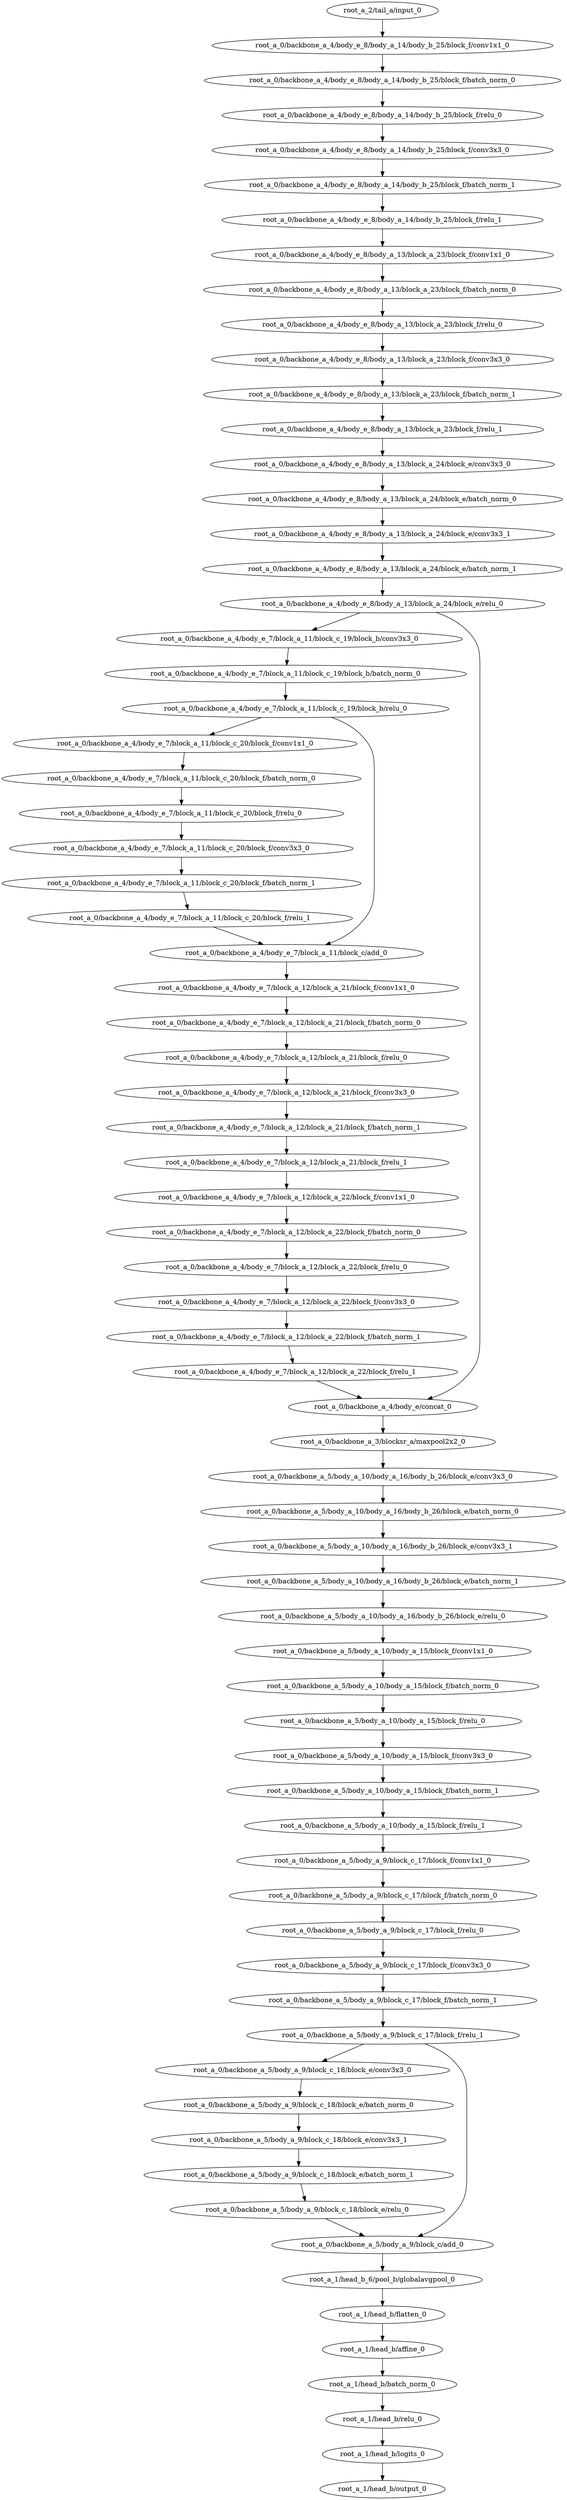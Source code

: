 digraph root_a {
	"root_a_2/tail_a/input_0"
	"root_a_0/backbone_a_4/body_e_8/body_a_14/body_b_25/block_f/conv1x1_0"
	"root_a_0/backbone_a_4/body_e_8/body_a_14/body_b_25/block_f/batch_norm_0"
	"root_a_0/backbone_a_4/body_e_8/body_a_14/body_b_25/block_f/relu_0"
	"root_a_0/backbone_a_4/body_e_8/body_a_14/body_b_25/block_f/conv3x3_0"
	"root_a_0/backbone_a_4/body_e_8/body_a_14/body_b_25/block_f/batch_norm_1"
	"root_a_0/backbone_a_4/body_e_8/body_a_14/body_b_25/block_f/relu_1"
	"root_a_0/backbone_a_4/body_e_8/body_a_13/block_a_23/block_f/conv1x1_0"
	"root_a_0/backbone_a_4/body_e_8/body_a_13/block_a_23/block_f/batch_norm_0"
	"root_a_0/backbone_a_4/body_e_8/body_a_13/block_a_23/block_f/relu_0"
	"root_a_0/backbone_a_4/body_e_8/body_a_13/block_a_23/block_f/conv3x3_0"
	"root_a_0/backbone_a_4/body_e_8/body_a_13/block_a_23/block_f/batch_norm_1"
	"root_a_0/backbone_a_4/body_e_8/body_a_13/block_a_23/block_f/relu_1"
	"root_a_0/backbone_a_4/body_e_8/body_a_13/block_a_24/block_e/conv3x3_0"
	"root_a_0/backbone_a_4/body_e_8/body_a_13/block_a_24/block_e/batch_norm_0"
	"root_a_0/backbone_a_4/body_e_8/body_a_13/block_a_24/block_e/conv3x3_1"
	"root_a_0/backbone_a_4/body_e_8/body_a_13/block_a_24/block_e/batch_norm_1"
	"root_a_0/backbone_a_4/body_e_8/body_a_13/block_a_24/block_e/relu_0"
	"root_a_0/backbone_a_4/body_e_7/block_a_11/block_c_19/block_b/conv3x3_0"
	"root_a_0/backbone_a_4/body_e_7/block_a_11/block_c_19/block_b/batch_norm_0"
	"root_a_0/backbone_a_4/body_e_7/block_a_11/block_c_19/block_b/relu_0"
	"root_a_0/backbone_a_4/body_e_7/block_a_11/block_c_20/block_f/conv1x1_0"
	"root_a_0/backbone_a_4/body_e_7/block_a_11/block_c_20/block_f/batch_norm_0"
	"root_a_0/backbone_a_4/body_e_7/block_a_11/block_c_20/block_f/relu_0"
	"root_a_0/backbone_a_4/body_e_7/block_a_11/block_c_20/block_f/conv3x3_0"
	"root_a_0/backbone_a_4/body_e_7/block_a_11/block_c_20/block_f/batch_norm_1"
	"root_a_0/backbone_a_4/body_e_7/block_a_11/block_c_20/block_f/relu_1"
	"root_a_0/backbone_a_4/body_e_7/block_a_11/block_c/add_0"
	"root_a_0/backbone_a_4/body_e_7/block_a_12/block_a_21/block_f/conv1x1_0"
	"root_a_0/backbone_a_4/body_e_7/block_a_12/block_a_21/block_f/batch_norm_0"
	"root_a_0/backbone_a_4/body_e_7/block_a_12/block_a_21/block_f/relu_0"
	"root_a_0/backbone_a_4/body_e_7/block_a_12/block_a_21/block_f/conv3x3_0"
	"root_a_0/backbone_a_4/body_e_7/block_a_12/block_a_21/block_f/batch_norm_1"
	"root_a_0/backbone_a_4/body_e_7/block_a_12/block_a_21/block_f/relu_1"
	"root_a_0/backbone_a_4/body_e_7/block_a_12/block_a_22/block_f/conv1x1_0"
	"root_a_0/backbone_a_4/body_e_7/block_a_12/block_a_22/block_f/batch_norm_0"
	"root_a_0/backbone_a_4/body_e_7/block_a_12/block_a_22/block_f/relu_0"
	"root_a_0/backbone_a_4/body_e_7/block_a_12/block_a_22/block_f/conv3x3_0"
	"root_a_0/backbone_a_4/body_e_7/block_a_12/block_a_22/block_f/batch_norm_1"
	"root_a_0/backbone_a_4/body_e_7/block_a_12/block_a_22/block_f/relu_1"
	"root_a_0/backbone_a_4/body_e/concat_0"
	"root_a_0/backbone_a_3/blocksr_a/maxpool2x2_0"
	"root_a_0/backbone_a_5/body_a_10/body_a_16/body_b_26/block_e/conv3x3_0"
	"root_a_0/backbone_a_5/body_a_10/body_a_16/body_b_26/block_e/batch_norm_0"
	"root_a_0/backbone_a_5/body_a_10/body_a_16/body_b_26/block_e/conv3x3_1"
	"root_a_0/backbone_a_5/body_a_10/body_a_16/body_b_26/block_e/batch_norm_1"
	"root_a_0/backbone_a_5/body_a_10/body_a_16/body_b_26/block_e/relu_0"
	"root_a_0/backbone_a_5/body_a_10/body_a_15/block_f/conv1x1_0"
	"root_a_0/backbone_a_5/body_a_10/body_a_15/block_f/batch_norm_0"
	"root_a_0/backbone_a_5/body_a_10/body_a_15/block_f/relu_0"
	"root_a_0/backbone_a_5/body_a_10/body_a_15/block_f/conv3x3_0"
	"root_a_0/backbone_a_5/body_a_10/body_a_15/block_f/batch_norm_1"
	"root_a_0/backbone_a_5/body_a_10/body_a_15/block_f/relu_1"
	"root_a_0/backbone_a_5/body_a_9/block_c_17/block_f/conv1x1_0"
	"root_a_0/backbone_a_5/body_a_9/block_c_17/block_f/batch_norm_0"
	"root_a_0/backbone_a_5/body_a_9/block_c_17/block_f/relu_0"
	"root_a_0/backbone_a_5/body_a_9/block_c_17/block_f/conv3x3_0"
	"root_a_0/backbone_a_5/body_a_9/block_c_17/block_f/batch_norm_1"
	"root_a_0/backbone_a_5/body_a_9/block_c_17/block_f/relu_1"
	"root_a_0/backbone_a_5/body_a_9/block_c_18/block_e/conv3x3_0"
	"root_a_0/backbone_a_5/body_a_9/block_c_18/block_e/batch_norm_0"
	"root_a_0/backbone_a_5/body_a_9/block_c_18/block_e/conv3x3_1"
	"root_a_0/backbone_a_5/body_a_9/block_c_18/block_e/batch_norm_1"
	"root_a_0/backbone_a_5/body_a_9/block_c_18/block_e/relu_0"
	"root_a_0/backbone_a_5/body_a_9/block_c/add_0"
	"root_a_1/head_b_6/pool_b/globalavgpool_0"
	"root_a_1/head_b/flatten_0"
	"root_a_1/head_b/affine_0"
	"root_a_1/head_b/batch_norm_0"
	"root_a_1/head_b/relu_0"
	"root_a_1/head_b/logits_0"
	"root_a_1/head_b/output_0"

	"root_a_2/tail_a/input_0" -> "root_a_0/backbone_a_4/body_e_8/body_a_14/body_b_25/block_f/conv1x1_0"
	"root_a_0/backbone_a_4/body_e_8/body_a_14/body_b_25/block_f/conv1x1_0" -> "root_a_0/backbone_a_4/body_e_8/body_a_14/body_b_25/block_f/batch_norm_0"
	"root_a_0/backbone_a_4/body_e_8/body_a_14/body_b_25/block_f/batch_norm_0" -> "root_a_0/backbone_a_4/body_e_8/body_a_14/body_b_25/block_f/relu_0"
	"root_a_0/backbone_a_4/body_e_8/body_a_14/body_b_25/block_f/relu_0" -> "root_a_0/backbone_a_4/body_e_8/body_a_14/body_b_25/block_f/conv3x3_0"
	"root_a_0/backbone_a_4/body_e_8/body_a_14/body_b_25/block_f/conv3x3_0" -> "root_a_0/backbone_a_4/body_e_8/body_a_14/body_b_25/block_f/batch_norm_1"
	"root_a_0/backbone_a_4/body_e_8/body_a_14/body_b_25/block_f/batch_norm_1" -> "root_a_0/backbone_a_4/body_e_8/body_a_14/body_b_25/block_f/relu_1"
	"root_a_0/backbone_a_4/body_e_8/body_a_14/body_b_25/block_f/relu_1" -> "root_a_0/backbone_a_4/body_e_8/body_a_13/block_a_23/block_f/conv1x1_0"
	"root_a_0/backbone_a_4/body_e_8/body_a_13/block_a_23/block_f/conv1x1_0" -> "root_a_0/backbone_a_4/body_e_8/body_a_13/block_a_23/block_f/batch_norm_0"
	"root_a_0/backbone_a_4/body_e_8/body_a_13/block_a_23/block_f/batch_norm_0" -> "root_a_0/backbone_a_4/body_e_8/body_a_13/block_a_23/block_f/relu_0"
	"root_a_0/backbone_a_4/body_e_8/body_a_13/block_a_23/block_f/relu_0" -> "root_a_0/backbone_a_4/body_e_8/body_a_13/block_a_23/block_f/conv3x3_0"
	"root_a_0/backbone_a_4/body_e_8/body_a_13/block_a_23/block_f/conv3x3_0" -> "root_a_0/backbone_a_4/body_e_8/body_a_13/block_a_23/block_f/batch_norm_1"
	"root_a_0/backbone_a_4/body_e_8/body_a_13/block_a_23/block_f/batch_norm_1" -> "root_a_0/backbone_a_4/body_e_8/body_a_13/block_a_23/block_f/relu_1"
	"root_a_0/backbone_a_4/body_e_8/body_a_13/block_a_23/block_f/relu_1" -> "root_a_0/backbone_a_4/body_e_8/body_a_13/block_a_24/block_e/conv3x3_0"
	"root_a_0/backbone_a_4/body_e_8/body_a_13/block_a_24/block_e/conv3x3_0" -> "root_a_0/backbone_a_4/body_e_8/body_a_13/block_a_24/block_e/batch_norm_0"
	"root_a_0/backbone_a_4/body_e_8/body_a_13/block_a_24/block_e/batch_norm_0" -> "root_a_0/backbone_a_4/body_e_8/body_a_13/block_a_24/block_e/conv3x3_1"
	"root_a_0/backbone_a_4/body_e_8/body_a_13/block_a_24/block_e/conv3x3_1" -> "root_a_0/backbone_a_4/body_e_8/body_a_13/block_a_24/block_e/batch_norm_1"
	"root_a_0/backbone_a_4/body_e_8/body_a_13/block_a_24/block_e/batch_norm_1" -> "root_a_0/backbone_a_4/body_e_8/body_a_13/block_a_24/block_e/relu_0"
	"root_a_0/backbone_a_4/body_e_8/body_a_13/block_a_24/block_e/relu_0" -> "root_a_0/backbone_a_4/body_e_7/block_a_11/block_c_19/block_b/conv3x3_0"
	"root_a_0/backbone_a_4/body_e_7/block_a_11/block_c_19/block_b/conv3x3_0" -> "root_a_0/backbone_a_4/body_e_7/block_a_11/block_c_19/block_b/batch_norm_0"
	"root_a_0/backbone_a_4/body_e_7/block_a_11/block_c_19/block_b/batch_norm_0" -> "root_a_0/backbone_a_4/body_e_7/block_a_11/block_c_19/block_b/relu_0"
	"root_a_0/backbone_a_4/body_e_7/block_a_11/block_c_19/block_b/relu_0" -> "root_a_0/backbone_a_4/body_e_7/block_a_11/block_c_20/block_f/conv1x1_0"
	"root_a_0/backbone_a_4/body_e_7/block_a_11/block_c_20/block_f/conv1x1_0" -> "root_a_0/backbone_a_4/body_e_7/block_a_11/block_c_20/block_f/batch_norm_0"
	"root_a_0/backbone_a_4/body_e_7/block_a_11/block_c_20/block_f/batch_norm_0" -> "root_a_0/backbone_a_4/body_e_7/block_a_11/block_c_20/block_f/relu_0"
	"root_a_0/backbone_a_4/body_e_7/block_a_11/block_c_20/block_f/relu_0" -> "root_a_0/backbone_a_4/body_e_7/block_a_11/block_c_20/block_f/conv3x3_0"
	"root_a_0/backbone_a_4/body_e_7/block_a_11/block_c_20/block_f/conv3x3_0" -> "root_a_0/backbone_a_4/body_e_7/block_a_11/block_c_20/block_f/batch_norm_1"
	"root_a_0/backbone_a_4/body_e_7/block_a_11/block_c_20/block_f/batch_norm_1" -> "root_a_0/backbone_a_4/body_e_7/block_a_11/block_c_20/block_f/relu_1"
	"root_a_0/backbone_a_4/body_e_7/block_a_11/block_c_20/block_f/relu_1" -> "root_a_0/backbone_a_4/body_e_7/block_a_11/block_c/add_0"
	"root_a_0/backbone_a_4/body_e_7/block_a_11/block_c_19/block_b/relu_0" -> "root_a_0/backbone_a_4/body_e_7/block_a_11/block_c/add_0"
	"root_a_0/backbone_a_4/body_e_7/block_a_11/block_c/add_0" -> "root_a_0/backbone_a_4/body_e_7/block_a_12/block_a_21/block_f/conv1x1_0"
	"root_a_0/backbone_a_4/body_e_7/block_a_12/block_a_21/block_f/conv1x1_0" -> "root_a_0/backbone_a_4/body_e_7/block_a_12/block_a_21/block_f/batch_norm_0"
	"root_a_0/backbone_a_4/body_e_7/block_a_12/block_a_21/block_f/batch_norm_0" -> "root_a_0/backbone_a_4/body_e_7/block_a_12/block_a_21/block_f/relu_0"
	"root_a_0/backbone_a_4/body_e_7/block_a_12/block_a_21/block_f/relu_0" -> "root_a_0/backbone_a_4/body_e_7/block_a_12/block_a_21/block_f/conv3x3_0"
	"root_a_0/backbone_a_4/body_e_7/block_a_12/block_a_21/block_f/conv3x3_0" -> "root_a_0/backbone_a_4/body_e_7/block_a_12/block_a_21/block_f/batch_norm_1"
	"root_a_0/backbone_a_4/body_e_7/block_a_12/block_a_21/block_f/batch_norm_1" -> "root_a_0/backbone_a_4/body_e_7/block_a_12/block_a_21/block_f/relu_1"
	"root_a_0/backbone_a_4/body_e_7/block_a_12/block_a_21/block_f/relu_1" -> "root_a_0/backbone_a_4/body_e_7/block_a_12/block_a_22/block_f/conv1x1_0"
	"root_a_0/backbone_a_4/body_e_7/block_a_12/block_a_22/block_f/conv1x1_0" -> "root_a_0/backbone_a_4/body_e_7/block_a_12/block_a_22/block_f/batch_norm_0"
	"root_a_0/backbone_a_4/body_e_7/block_a_12/block_a_22/block_f/batch_norm_0" -> "root_a_0/backbone_a_4/body_e_7/block_a_12/block_a_22/block_f/relu_0"
	"root_a_0/backbone_a_4/body_e_7/block_a_12/block_a_22/block_f/relu_0" -> "root_a_0/backbone_a_4/body_e_7/block_a_12/block_a_22/block_f/conv3x3_0"
	"root_a_0/backbone_a_4/body_e_7/block_a_12/block_a_22/block_f/conv3x3_0" -> "root_a_0/backbone_a_4/body_e_7/block_a_12/block_a_22/block_f/batch_norm_1"
	"root_a_0/backbone_a_4/body_e_7/block_a_12/block_a_22/block_f/batch_norm_1" -> "root_a_0/backbone_a_4/body_e_7/block_a_12/block_a_22/block_f/relu_1"
	"root_a_0/backbone_a_4/body_e_7/block_a_12/block_a_22/block_f/relu_1" -> "root_a_0/backbone_a_4/body_e/concat_0"
	"root_a_0/backbone_a_4/body_e_8/body_a_13/block_a_24/block_e/relu_0" -> "root_a_0/backbone_a_4/body_e/concat_0"
	"root_a_0/backbone_a_4/body_e/concat_0" -> "root_a_0/backbone_a_3/blocksr_a/maxpool2x2_0"
	"root_a_0/backbone_a_3/blocksr_a/maxpool2x2_0" -> "root_a_0/backbone_a_5/body_a_10/body_a_16/body_b_26/block_e/conv3x3_0"
	"root_a_0/backbone_a_5/body_a_10/body_a_16/body_b_26/block_e/conv3x3_0" -> "root_a_0/backbone_a_5/body_a_10/body_a_16/body_b_26/block_e/batch_norm_0"
	"root_a_0/backbone_a_5/body_a_10/body_a_16/body_b_26/block_e/batch_norm_0" -> "root_a_0/backbone_a_5/body_a_10/body_a_16/body_b_26/block_e/conv3x3_1"
	"root_a_0/backbone_a_5/body_a_10/body_a_16/body_b_26/block_e/conv3x3_1" -> "root_a_0/backbone_a_5/body_a_10/body_a_16/body_b_26/block_e/batch_norm_1"
	"root_a_0/backbone_a_5/body_a_10/body_a_16/body_b_26/block_e/batch_norm_1" -> "root_a_0/backbone_a_5/body_a_10/body_a_16/body_b_26/block_e/relu_0"
	"root_a_0/backbone_a_5/body_a_10/body_a_16/body_b_26/block_e/relu_0" -> "root_a_0/backbone_a_5/body_a_10/body_a_15/block_f/conv1x1_0"
	"root_a_0/backbone_a_5/body_a_10/body_a_15/block_f/conv1x1_0" -> "root_a_0/backbone_a_5/body_a_10/body_a_15/block_f/batch_norm_0"
	"root_a_0/backbone_a_5/body_a_10/body_a_15/block_f/batch_norm_0" -> "root_a_0/backbone_a_5/body_a_10/body_a_15/block_f/relu_0"
	"root_a_0/backbone_a_5/body_a_10/body_a_15/block_f/relu_0" -> "root_a_0/backbone_a_5/body_a_10/body_a_15/block_f/conv3x3_0"
	"root_a_0/backbone_a_5/body_a_10/body_a_15/block_f/conv3x3_0" -> "root_a_0/backbone_a_5/body_a_10/body_a_15/block_f/batch_norm_1"
	"root_a_0/backbone_a_5/body_a_10/body_a_15/block_f/batch_norm_1" -> "root_a_0/backbone_a_5/body_a_10/body_a_15/block_f/relu_1"
	"root_a_0/backbone_a_5/body_a_10/body_a_15/block_f/relu_1" -> "root_a_0/backbone_a_5/body_a_9/block_c_17/block_f/conv1x1_0"
	"root_a_0/backbone_a_5/body_a_9/block_c_17/block_f/conv1x1_0" -> "root_a_0/backbone_a_5/body_a_9/block_c_17/block_f/batch_norm_0"
	"root_a_0/backbone_a_5/body_a_9/block_c_17/block_f/batch_norm_0" -> "root_a_0/backbone_a_5/body_a_9/block_c_17/block_f/relu_0"
	"root_a_0/backbone_a_5/body_a_9/block_c_17/block_f/relu_0" -> "root_a_0/backbone_a_5/body_a_9/block_c_17/block_f/conv3x3_0"
	"root_a_0/backbone_a_5/body_a_9/block_c_17/block_f/conv3x3_0" -> "root_a_0/backbone_a_5/body_a_9/block_c_17/block_f/batch_norm_1"
	"root_a_0/backbone_a_5/body_a_9/block_c_17/block_f/batch_norm_1" -> "root_a_0/backbone_a_5/body_a_9/block_c_17/block_f/relu_1"
	"root_a_0/backbone_a_5/body_a_9/block_c_17/block_f/relu_1" -> "root_a_0/backbone_a_5/body_a_9/block_c_18/block_e/conv3x3_0"
	"root_a_0/backbone_a_5/body_a_9/block_c_18/block_e/conv3x3_0" -> "root_a_0/backbone_a_5/body_a_9/block_c_18/block_e/batch_norm_0"
	"root_a_0/backbone_a_5/body_a_9/block_c_18/block_e/batch_norm_0" -> "root_a_0/backbone_a_5/body_a_9/block_c_18/block_e/conv3x3_1"
	"root_a_0/backbone_a_5/body_a_9/block_c_18/block_e/conv3x3_1" -> "root_a_0/backbone_a_5/body_a_9/block_c_18/block_e/batch_norm_1"
	"root_a_0/backbone_a_5/body_a_9/block_c_18/block_e/batch_norm_1" -> "root_a_0/backbone_a_5/body_a_9/block_c_18/block_e/relu_0"
	"root_a_0/backbone_a_5/body_a_9/block_c_18/block_e/relu_0" -> "root_a_0/backbone_a_5/body_a_9/block_c/add_0"
	"root_a_0/backbone_a_5/body_a_9/block_c_17/block_f/relu_1" -> "root_a_0/backbone_a_5/body_a_9/block_c/add_0"
	"root_a_0/backbone_a_5/body_a_9/block_c/add_0" -> "root_a_1/head_b_6/pool_b/globalavgpool_0"
	"root_a_1/head_b_6/pool_b/globalavgpool_0" -> "root_a_1/head_b/flatten_0"
	"root_a_1/head_b/flatten_0" -> "root_a_1/head_b/affine_0"
	"root_a_1/head_b/affine_0" -> "root_a_1/head_b/batch_norm_0"
	"root_a_1/head_b/batch_norm_0" -> "root_a_1/head_b/relu_0"
	"root_a_1/head_b/relu_0" -> "root_a_1/head_b/logits_0"
	"root_a_1/head_b/logits_0" -> "root_a_1/head_b/output_0"

}